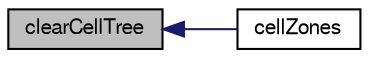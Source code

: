 digraph "clearCellTree"
{
  bgcolor="transparent";
  edge [fontname="FreeSans",fontsize="10",labelfontname="FreeSans",labelfontsize="10"];
  node [fontname="FreeSans",fontsize="10",shape=record];
  rankdir="LR";
  Node27828 [label="clearCellTree",height=0.2,width=0.4,color="black", fillcolor="grey75", style="filled", fontcolor="black"];
  Node27828 -> Node27829 [dir="back",color="midnightblue",fontsize="10",style="solid",fontname="FreeSans"];
  Node27829 [label="cellZones",height=0.2,width=0.4,color="black",URL="$a27410.html#a981f3e92ff079e144ef55a4fcb32dfd2",tooltip="Return non-const access to the cellZones. "];
}
